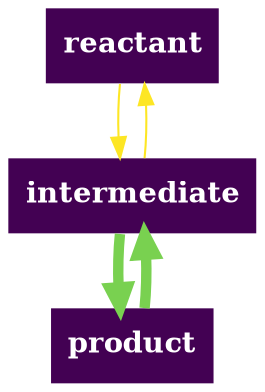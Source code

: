 strict digraph {

    graph [
        rankdir=TB,
        ranksep=0.5,
        nodesep=0.25
    ];
    
    node [
        shape=plaintext,
        style=filled
    ];
    
    edge [
        weight=2.
    ];


    "reactant" [
        label=<
        <TABLE BORDER="0" CELLBORDER="0" CELLSPACING="0" CELLPADDING="0">
          <TR>
            <TD><FONT COLOR="#ffffff"><b>reactant</b></FONT></TD>
          </TR>
        </TABLE>
        >
        ,
        fillcolor="#430153"
    ];
    
    "intermediate" [
        label=<
        <TABLE BORDER="0" CELLBORDER="0" CELLSPACING="0" CELLPADDING="0">
          <TR>
            <TD><FONT COLOR="#ffffff"><b>intermediate</b></FONT></TD>
          </TR>
        </TABLE>
        >
        ,
        fillcolor="#430153"
    ];
    
    "product" [
        label=<
        <TABLE BORDER="0" CELLBORDER="0" CELLSPACING="0" CELLPADDING="0">
          <TR>
            <TD><FONT COLOR="#ffffff"><b>product</b></FONT></TD>
          </TR>
        </TABLE>
        >
        ,
        fillcolor="#430153"
    ];


    "intermediate" -> "reactant"[
        color="#fde624",
        penwidth=1.0
    ];
    
    "reactant" -> "intermediate"[
        color="#fde624",
        penwidth=1.0
    ];
    
    "product" -> "intermediate"[
        color="#79d150",
        penwidth=5.0
    ];
    
    "intermediate" -> "product"[
        color="#79d150",
        penwidth=5.0
    ];
}